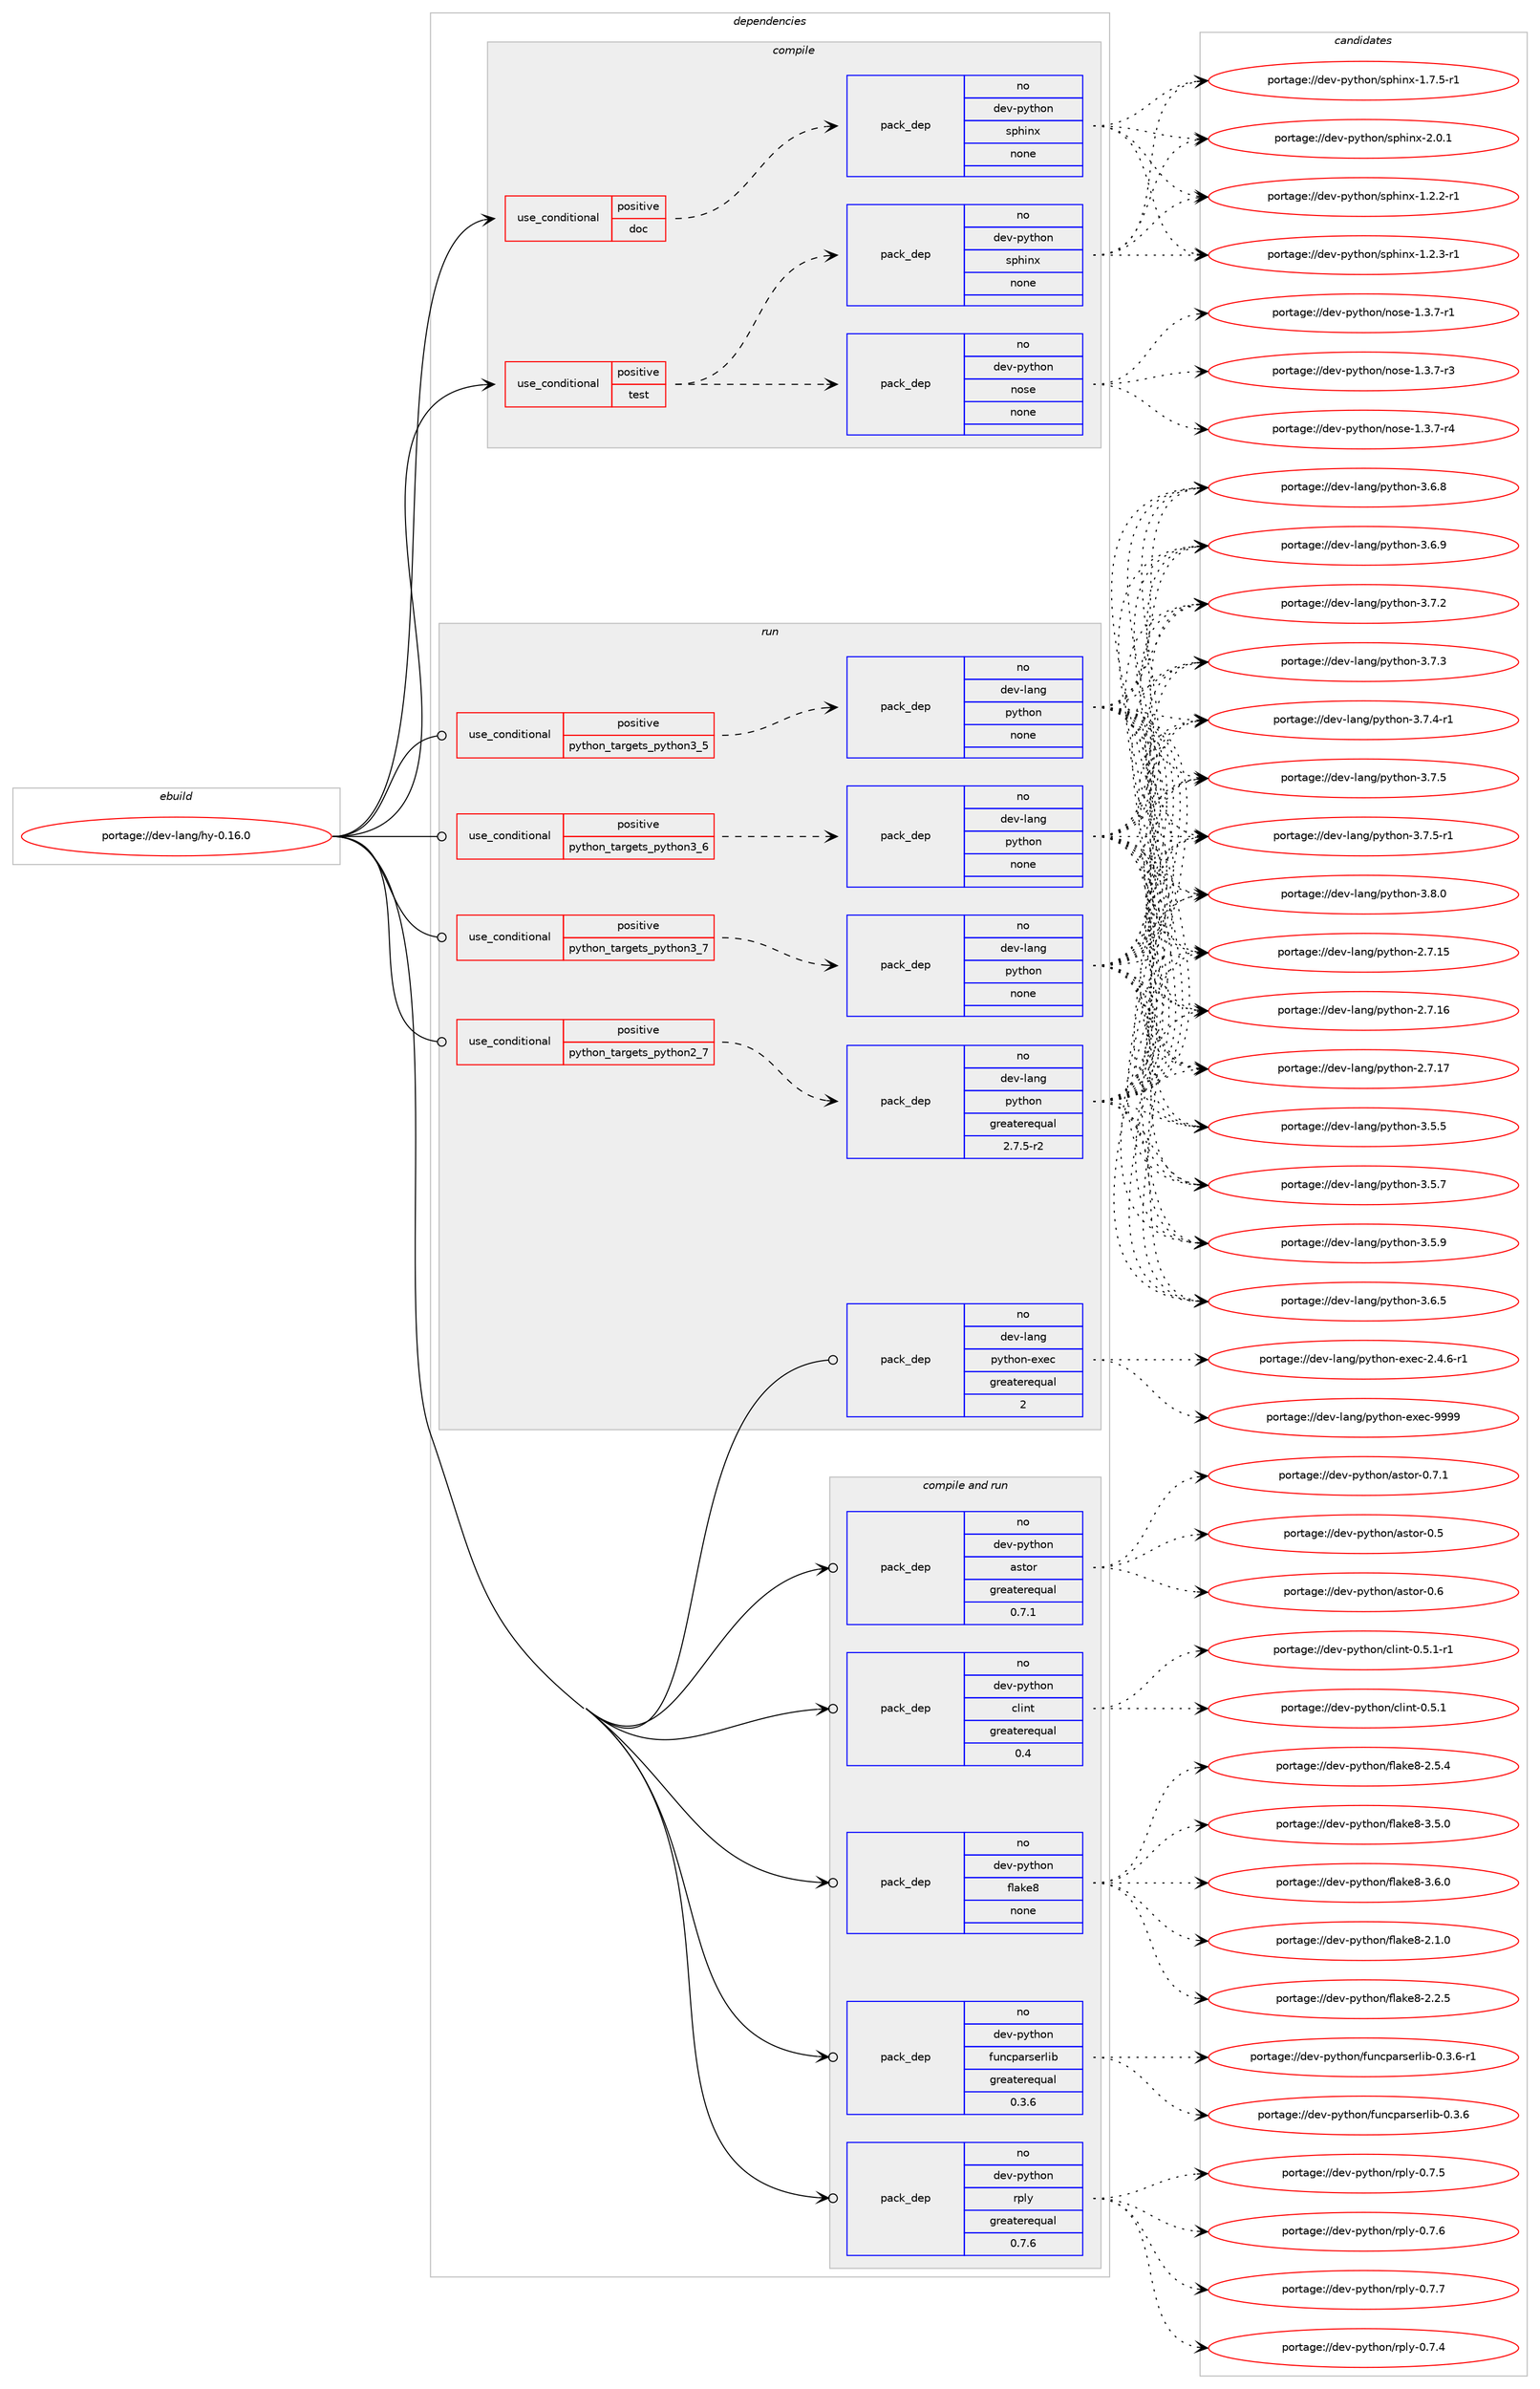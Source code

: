 digraph prolog {

# *************
# Graph options
# *************

newrank=true;
concentrate=true;
compound=true;
graph [rankdir=LR,fontname=Helvetica,fontsize=10,ranksep=1.5];#, ranksep=2.5, nodesep=0.2];
edge  [arrowhead=vee];
node  [fontname=Helvetica,fontsize=10];

# **********
# The ebuild
# **********

subgraph cluster_leftcol {
color=gray;
rank=same;
label=<<i>ebuild</i>>;
id [label="portage://dev-lang/hy-0.16.0", color=red, width=4, href="../dev-lang/hy-0.16.0.svg"];
}

# ****************
# The dependencies
# ****************

subgraph cluster_midcol {
color=gray;
label=<<i>dependencies</i>>;
subgraph cluster_compile {
fillcolor="#eeeeee";
style=filled;
label=<<i>compile</i>>;
subgraph cond19302 {
dependency93812 [label=<<TABLE BORDER="0" CELLBORDER="1" CELLSPACING="0" CELLPADDING="4"><TR><TD ROWSPAN="3" CELLPADDING="10">use_conditional</TD></TR><TR><TD>positive</TD></TR><TR><TD>doc</TD></TR></TABLE>>, shape=none, color=red];
subgraph pack71753 {
dependency93813 [label=<<TABLE BORDER="0" CELLBORDER="1" CELLSPACING="0" CELLPADDING="4" WIDTH="220"><TR><TD ROWSPAN="6" CELLPADDING="30">pack_dep</TD></TR><TR><TD WIDTH="110">no</TD></TR><TR><TD>dev-python</TD></TR><TR><TD>sphinx</TD></TR><TR><TD>none</TD></TR><TR><TD></TD></TR></TABLE>>, shape=none, color=blue];
}
dependency93812:e -> dependency93813:w [weight=20,style="dashed",arrowhead="vee"];
}
id:e -> dependency93812:w [weight=20,style="solid",arrowhead="vee"];
subgraph cond19303 {
dependency93814 [label=<<TABLE BORDER="0" CELLBORDER="1" CELLSPACING="0" CELLPADDING="4"><TR><TD ROWSPAN="3" CELLPADDING="10">use_conditional</TD></TR><TR><TD>positive</TD></TR><TR><TD>test</TD></TR></TABLE>>, shape=none, color=red];
subgraph pack71754 {
dependency93815 [label=<<TABLE BORDER="0" CELLBORDER="1" CELLSPACING="0" CELLPADDING="4" WIDTH="220"><TR><TD ROWSPAN="6" CELLPADDING="30">pack_dep</TD></TR><TR><TD WIDTH="110">no</TD></TR><TR><TD>dev-python</TD></TR><TR><TD>nose</TD></TR><TR><TD>none</TD></TR><TR><TD></TD></TR></TABLE>>, shape=none, color=blue];
}
dependency93814:e -> dependency93815:w [weight=20,style="dashed",arrowhead="vee"];
subgraph pack71755 {
dependency93816 [label=<<TABLE BORDER="0" CELLBORDER="1" CELLSPACING="0" CELLPADDING="4" WIDTH="220"><TR><TD ROWSPAN="6" CELLPADDING="30">pack_dep</TD></TR><TR><TD WIDTH="110">no</TD></TR><TR><TD>dev-python</TD></TR><TR><TD>sphinx</TD></TR><TR><TD>none</TD></TR><TR><TD></TD></TR></TABLE>>, shape=none, color=blue];
}
dependency93814:e -> dependency93816:w [weight=20,style="dashed",arrowhead="vee"];
}
id:e -> dependency93814:w [weight=20,style="solid",arrowhead="vee"];
}
subgraph cluster_compileandrun {
fillcolor="#eeeeee";
style=filled;
label=<<i>compile and run</i>>;
subgraph pack71756 {
dependency93817 [label=<<TABLE BORDER="0" CELLBORDER="1" CELLSPACING="0" CELLPADDING="4" WIDTH="220"><TR><TD ROWSPAN="6" CELLPADDING="30">pack_dep</TD></TR><TR><TD WIDTH="110">no</TD></TR><TR><TD>dev-python</TD></TR><TR><TD>astor</TD></TR><TR><TD>greaterequal</TD></TR><TR><TD>0.7.1</TD></TR></TABLE>>, shape=none, color=blue];
}
id:e -> dependency93817:w [weight=20,style="solid",arrowhead="odotvee"];
subgraph pack71757 {
dependency93818 [label=<<TABLE BORDER="0" CELLBORDER="1" CELLSPACING="0" CELLPADDING="4" WIDTH="220"><TR><TD ROWSPAN="6" CELLPADDING="30">pack_dep</TD></TR><TR><TD WIDTH="110">no</TD></TR><TR><TD>dev-python</TD></TR><TR><TD>clint</TD></TR><TR><TD>greaterequal</TD></TR><TR><TD>0.4</TD></TR></TABLE>>, shape=none, color=blue];
}
id:e -> dependency93818:w [weight=20,style="solid",arrowhead="odotvee"];
subgraph pack71758 {
dependency93819 [label=<<TABLE BORDER="0" CELLBORDER="1" CELLSPACING="0" CELLPADDING="4" WIDTH="220"><TR><TD ROWSPAN="6" CELLPADDING="30">pack_dep</TD></TR><TR><TD WIDTH="110">no</TD></TR><TR><TD>dev-python</TD></TR><TR><TD>flake8</TD></TR><TR><TD>none</TD></TR><TR><TD></TD></TR></TABLE>>, shape=none, color=blue];
}
id:e -> dependency93819:w [weight=20,style="solid",arrowhead="odotvee"];
subgraph pack71759 {
dependency93820 [label=<<TABLE BORDER="0" CELLBORDER="1" CELLSPACING="0" CELLPADDING="4" WIDTH="220"><TR><TD ROWSPAN="6" CELLPADDING="30">pack_dep</TD></TR><TR><TD WIDTH="110">no</TD></TR><TR><TD>dev-python</TD></TR><TR><TD>funcparserlib</TD></TR><TR><TD>greaterequal</TD></TR><TR><TD>0.3.6</TD></TR></TABLE>>, shape=none, color=blue];
}
id:e -> dependency93820:w [weight=20,style="solid",arrowhead="odotvee"];
subgraph pack71760 {
dependency93821 [label=<<TABLE BORDER="0" CELLBORDER="1" CELLSPACING="0" CELLPADDING="4" WIDTH="220"><TR><TD ROWSPAN="6" CELLPADDING="30">pack_dep</TD></TR><TR><TD WIDTH="110">no</TD></TR><TR><TD>dev-python</TD></TR><TR><TD>rply</TD></TR><TR><TD>greaterequal</TD></TR><TR><TD>0.7.6</TD></TR></TABLE>>, shape=none, color=blue];
}
id:e -> dependency93821:w [weight=20,style="solid",arrowhead="odotvee"];
}
subgraph cluster_run {
fillcolor="#eeeeee";
style=filled;
label=<<i>run</i>>;
subgraph cond19304 {
dependency93822 [label=<<TABLE BORDER="0" CELLBORDER="1" CELLSPACING="0" CELLPADDING="4"><TR><TD ROWSPAN="3" CELLPADDING="10">use_conditional</TD></TR><TR><TD>positive</TD></TR><TR><TD>python_targets_python2_7</TD></TR></TABLE>>, shape=none, color=red];
subgraph pack71761 {
dependency93823 [label=<<TABLE BORDER="0" CELLBORDER="1" CELLSPACING="0" CELLPADDING="4" WIDTH="220"><TR><TD ROWSPAN="6" CELLPADDING="30">pack_dep</TD></TR><TR><TD WIDTH="110">no</TD></TR><TR><TD>dev-lang</TD></TR><TR><TD>python</TD></TR><TR><TD>greaterequal</TD></TR><TR><TD>2.7.5-r2</TD></TR></TABLE>>, shape=none, color=blue];
}
dependency93822:e -> dependency93823:w [weight=20,style="dashed",arrowhead="vee"];
}
id:e -> dependency93822:w [weight=20,style="solid",arrowhead="odot"];
subgraph cond19305 {
dependency93824 [label=<<TABLE BORDER="0" CELLBORDER="1" CELLSPACING="0" CELLPADDING="4"><TR><TD ROWSPAN="3" CELLPADDING="10">use_conditional</TD></TR><TR><TD>positive</TD></TR><TR><TD>python_targets_python3_5</TD></TR></TABLE>>, shape=none, color=red];
subgraph pack71762 {
dependency93825 [label=<<TABLE BORDER="0" CELLBORDER="1" CELLSPACING="0" CELLPADDING="4" WIDTH="220"><TR><TD ROWSPAN="6" CELLPADDING="30">pack_dep</TD></TR><TR><TD WIDTH="110">no</TD></TR><TR><TD>dev-lang</TD></TR><TR><TD>python</TD></TR><TR><TD>none</TD></TR><TR><TD></TD></TR></TABLE>>, shape=none, color=blue];
}
dependency93824:e -> dependency93825:w [weight=20,style="dashed",arrowhead="vee"];
}
id:e -> dependency93824:w [weight=20,style="solid",arrowhead="odot"];
subgraph cond19306 {
dependency93826 [label=<<TABLE BORDER="0" CELLBORDER="1" CELLSPACING="0" CELLPADDING="4"><TR><TD ROWSPAN="3" CELLPADDING="10">use_conditional</TD></TR><TR><TD>positive</TD></TR><TR><TD>python_targets_python3_6</TD></TR></TABLE>>, shape=none, color=red];
subgraph pack71763 {
dependency93827 [label=<<TABLE BORDER="0" CELLBORDER="1" CELLSPACING="0" CELLPADDING="4" WIDTH="220"><TR><TD ROWSPAN="6" CELLPADDING="30">pack_dep</TD></TR><TR><TD WIDTH="110">no</TD></TR><TR><TD>dev-lang</TD></TR><TR><TD>python</TD></TR><TR><TD>none</TD></TR><TR><TD></TD></TR></TABLE>>, shape=none, color=blue];
}
dependency93826:e -> dependency93827:w [weight=20,style="dashed",arrowhead="vee"];
}
id:e -> dependency93826:w [weight=20,style="solid",arrowhead="odot"];
subgraph cond19307 {
dependency93828 [label=<<TABLE BORDER="0" CELLBORDER="1" CELLSPACING="0" CELLPADDING="4"><TR><TD ROWSPAN="3" CELLPADDING="10">use_conditional</TD></TR><TR><TD>positive</TD></TR><TR><TD>python_targets_python3_7</TD></TR></TABLE>>, shape=none, color=red];
subgraph pack71764 {
dependency93829 [label=<<TABLE BORDER="0" CELLBORDER="1" CELLSPACING="0" CELLPADDING="4" WIDTH="220"><TR><TD ROWSPAN="6" CELLPADDING="30">pack_dep</TD></TR><TR><TD WIDTH="110">no</TD></TR><TR><TD>dev-lang</TD></TR><TR><TD>python</TD></TR><TR><TD>none</TD></TR><TR><TD></TD></TR></TABLE>>, shape=none, color=blue];
}
dependency93828:e -> dependency93829:w [weight=20,style="dashed",arrowhead="vee"];
}
id:e -> dependency93828:w [weight=20,style="solid",arrowhead="odot"];
subgraph pack71765 {
dependency93830 [label=<<TABLE BORDER="0" CELLBORDER="1" CELLSPACING="0" CELLPADDING="4" WIDTH="220"><TR><TD ROWSPAN="6" CELLPADDING="30">pack_dep</TD></TR><TR><TD WIDTH="110">no</TD></TR><TR><TD>dev-lang</TD></TR><TR><TD>python-exec</TD></TR><TR><TD>greaterequal</TD></TR><TR><TD>2</TD></TR></TABLE>>, shape=none, color=blue];
}
id:e -> dependency93830:w [weight=20,style="solid",arrowhead="odot"];
}
}

# **************
# The candidates
# **************

subgraph cluster_choices {
rank=same;
color=gray;
label=<<i>candidates</i>>;

subgraph choice71753 {
color=black;
nodesep=1;
choiceportage10010111845112121116104111110471151121041051101204549465046504511449 [label="portage://dev-python/sphinx-1.2.2-r1", color=red, width=4,href="../dev-python/sphinx-1.2.2-r1.svg"];
choiceportage10010111845112121116104111110471151121041051101204549465046514511449 [label="portage://dev-python/sphinx-1.2.3-r1", color=red, width=4,href="../dev-python/sphinx-1.2.3-r1.svg"];
choiceportage10010111845112121116104111110471151121041051101204549465546534511449 [label="portage://dev-python/sphinx-1.7.5-r1", color=red, width=4,href="../dev-python/sphinx-1.7.5-r1.svg"];
choiceportage1001011184511212111610411111047115112104105110120455046484649 [label="portage://dev-python/sphinx-2.0.1", color=red, width=4,href="../dev-python/sphinx-2.0.1.svg"];
dependency93813:e -> choiceportage10010111845112121116104111110471151121041051101204549465046504511449:w [style=dotted,weight="100"];
dependency93813:e -> choiceportage10010111845112121116104111110471151121041051101204549465046514511449:w [style=dotted,weight="100"];
dependency93813:e -> choiceportage10010111845112121116104111110471151121041051101204549465546534511449:w [style=dotted,weight="100"];
dependency93813:e -> choiceportage1001011184511212111610411111047115112104105110120455046484649:w [style=dotted,weight="100"];
}
subgraph choice71754 {
color=black;
nodesep=1;
choiceportage10010111845112121116104111110471101111151014549465146554511449 [label="portage://dev-python/nose-1.3.7-r1", color=red, width=4,href="../dev-python/nose-1.3.7-r1.svg"];
choiceportage10010111845112121116104111110471101111151014549465146554511451 [label="portage://dev-python/nose-1.3.7-r3", color=red, width=4,href="../dev-python/nose-1.3.7-r3.svg"];
choiceportage10010111845112121116104111110471101111151014549465146554511452 [label="portage://dev-python/nose-1.3.7-r4", color=red, width=4,href="../dev-python/nose-1.3.7-r4.svg"];
dependency93815:e -> choiceportage10010111845112121116104111110471101111151014549465146554511449:w [style=dotted,weight="100"];
dependency93815:e -> choiceportage10010111845112121116104111110471101111151014549465146554511451:w [style=dotted,weight="100"];
dependency93815:e -> choiceportage10010111845112121116104111110471101111151014549465146554511452:w [style=dotted,weight="100"];
}
subgraph choice71755 {
color=black;
nodesep=1;
choiceportage10010111845112121116104111110471151121041051101204549465046504511449 [label="portage://dev-python/sphinx-1.2.2-r1", color=red, width=4,href="../dev-python/sphinx-1.2.2-r1.svg"];
choiceportage10010111845112121116104111110471151121041051101204549465046514511449 [label="portage://dev-python/sphinx-1.2.3-r1", color=red, width=4,href="../dev-python/sphinx-1.2.3-r1.svg"];
choiceportage10010111845112121116104111110471151121041051101204549465546534511449 [label="portage://dev-python/sphinx-1.7.5-r1", color=red, width=4,href="../dev-python/sphinx-1.7.5-r1.svg"];
choiceportage1001011184511212111610411111047115112104105110120455046484649 [label="portage://dev-python/sphinx-2.0.1", color=red, width=4,href="../dev-python/sphinx-2.0.1.svg"];
dependency93816:e -> choiceportage10010111845112121116104111110471151121041051101204549465046504511449:w [style=dotted,weight="100"];
dependency93816:e -> choiceportage10010111845112121116104111110471151121041051101204549465046514511449:w [style=dotted,weight="100"];
dependency93816:e -> choiceportage10010111845112121116104111110471151121041051101204549465546534511449:w [style=dotted,weight="100"];
dependency93816:e -> choiceportage1001011184511212111610411111047115112104105110120455046484649:w [style=dotted,weight="100"];
}
subgraph choice71756 {
color=black;
nodesep=1;
choiceportage10010111845112121116104111110479711511611111445484653 [label="portage://dev-python/astor-0.5", color=red, width=4,href="../dev-python/astor-0.5.svg"];
choiceportage10010111845112121116104111110479711511611111445484654 [label="portage://dev-python/astor-0.6", color=red, width=4,href="../dev-python/astor-0.6.svg"];
choiceportage100101118451121211161041111104797115116111114454846554649 [label="portage://dev-python/astor-0.7.1", color=red, width=4,href="../dev-python/astor-0.7.1.svg"];
dependency93817:e -> choiceportage10010111845112121116104111110479711511611111445484653:w [style=dotted,weight="100"];
dependency93817:e -> choiceportage10010111845112121116104111110479711511611111445484654:w [style=dotted,weight="100"];
dependency93817:e -> choiceportage100101118451121211161041111104797115116111114454846554649:w [style=dotted,weight="100"];
}
subgraph choice71757 {
color=black;
nodesep=1;
choiceportage100101118451121211161041111104799108105110116454846534649 [label="portage://dev-python/clint-0.5.1", color=red, width=4,href="../dev-python/clint-0.5.1.svg"];
choiceportage1001011184511212111610411111047991081051101164548465346494511449 [label="portage://dev-python/clint-0.5.1-r1", color=red, width=4,href="../dev-python/clint-0.5.1-r1.svg"];
dependency93818:e -> choiceportage100101118451121211161041111104799108105110116454846534649:w [style=dotted,weight="100"];
dependency93818:e -> choiceportage1001011184511212111610411111047991081051101164548465346494511449:w [style=dotted,weight="100"];
}
subgraph choice71758 {
color=black;
nodesep=1;
choiceportage10010111845112121116104111110471021089710710156455046494648 [label="portage://dev-python/flake8-2.1.0", color=red, width=4,href="../dev-python/flake8-2.1.0.svg"];
choiceportage10010111845112121116104111110471021089710710156455046504653 [label="portage://dev-python/flake8-2.2.5", color=red, width=4,href="../dev-python/flake8-2.2.5.svg"];
choiceportage10010111845112121116104111110471021089710710156455046534652 [label="portage://dev-python/flake8-2.5.4", color=red, width=4,href="../dev-python/flake8-2.5.4.svg"];
choiceportage10010111845112121116104111110471021089710710156455146534648 [label="portage://dev-python/flake8-3.5.0", color=red, width=4,href="../dev-python/flake8-3.5.0.svg"];
choiceportage10010111845112121116104111110471021089710710156455146544648 [label="portage://dev-python/flake8-3.6.0", color=red, width=4,href="../dev-python/flake8-3.6.0.svg"];
dependency93819:e -> choiceportage10010111845112121116104111110471021089710710156455046494648:w [style=dotted,weight="100"];
dependency93819:e -> choiceportage10010111845112121116104111110471021089710710156455046504653:w [style=dotted,weight="100"];
dependency93819:e -> choiceportage10010111845112121116104111110471021089710710156455046534652:w [style=dotted,weight="100"];
dependency93819:e -> choiceportage10010111845112121116104111110471021089710710156455146534648:w [style=dotted,weight="100"];
dependency93819:e -> choiceportage10010111845112121116104111110471021089710710156455146544648:w [style=dotted,weight="100"];
}
subgraph choice71759 {
color=black;
nodesep=1;
choiceportage1001011184511212111610411111047102117110991129711411510111410810598454846514654 [label="portage://dev-python/funcparserlib-0.3.6", color=red, width=4,href="../dev-python/funcparserlib-0.3.6.svg"];
choiceportage10010111845112121116104111110471021171109911297114115101114108105984548465146544511449 [label="portage://dev-python/funcparserlib-0.3.6-r1", color=red, width=4,href="../dev-python/funcparserlib-0.3.6-r1.svg"];
dependency93820:e -> choiceportage1001011184511212111610411111047102117110991129711411510111410810598454846514654:w [style=dotted,weight="100"];
dependency93820:e -> choiceportage10010111845112121116104111110471021171109911297114115101114108105984548465146544511449:w [style=dotted,weight="100"];
}
subgraph choice71760 {
color=black;
nodesep=1;
choiceportage1001011184511212111610411111047114112108121454846554652 [label="portage://dev-python/rply-0.7.4", color=red, width=4,href="../dev-python/rply-0.7.4.svg"];
choiceportage1001011184511212111610411111047114112108121454846554653 [label="portage://dev-python/rply-0.7.5", color=red, width=4,href="../dev-python/rply-0.7.5.svg"];
choiceportage1001011184511212111610411111047114112108121454846554654 [label="portage://dev-python/rply-0.7.6", color=red, width=4,href="../dev-python/rply-0.7.6.svg"];
choiceportage1001011184511212111610411111047114112108121454846554655 [label="portage://dev-python/rply-0.7.7", color=red, width=4,href="../dev-python/rply-0.7.7.svg"];
dependency93821:e -> choiceportage1001011184511212111610411111047114112108121454846554652:w [style=dotted,weight="100"];
dependency93821:e -> choiceportage1001011184511212111610411111047114112108121454846554653:w [style=dotted,weight="100"];
dependency93821:e -> choiceportage1001011184511212111610411111047114112108121454846554654:w [style=dotted,weight="100"];
dependency93821:e -> choiceportage1001011184511212111610411111047114112108121454846554655:w [style=dotted,weight="100"];
}
subgraph choice71761 {
color=black;
nodesep=1;
choiceportage10010111845108971101034711212111610411111045504655464953 [label="portage://dev-lang/python-2.7.15", color=red, width=4,href="../dev-lang/python-2.7.15.svg"];
choiceportage10010111845108971101034711212111610411111045504655464954 [label="portage://dev-lang/python-2.7.16", color=red, width=4,href="../dev-lang/python-2.7.16.svg"];
choiceportage10010111845108971101034711212111610411111045504655464955 [label="portage://dev-lang/python-2.7.17", color=red, width=4,href="../dev-lang/python-2.7.17.svg"];
choiceportage100101118451089711010347112121116104111110455146534653 [label="portage://dev-lang/python-3.5.5", color=red, width=4,href="../dev-lang/python-3.5.5.svg"];
choiceportage100101118451089711010347112121116104111110455146534655 [label="portage://dev-lang/python-3.5.7", color=red, width=4,href="../dev-lang/python-3.5.7.svg"];
choiceportage100101118451089711010347112121116104111110455146534657 [label="portage://dev-lang/python-3.5.9", color=red, width=4,href="../dev-lang/python-3.5.9.svg"];
choiceportage100101118451089711010347112121116104111110455146544653 [label="portage://dev-lang/python-3.6.5", color=red, width=4,href="../dev-lang/python-3.6.5.svg"];
choiceportage100101118451089711010347112121116104111110455146544656 [label="portage://dev-lang/python-3.6.8", color=red, width=4,href="../dev-lang/python-3.6.8.svg"];
choiceportage100101118451089711010347112121116104111110455146544657 [label="portage://dev-lang/python-3.6.9", color=red, width=4,href="../dev-lang/python-3.6.9.svg"];
choiceportage100101118451089711010347112121116104111110455146554650 [label="portage://dev-lang/python-3.7.2", color=red, width=4,href="../dev-lang/python-3.7.2.svg"];
choiceportage100101118451089711010347112121116104111110455146554651 [label="portage://dev-lang/python-3.7.3", color=red, width=4,href="../dev-lang/python-3.7.3.svg"];
choiceportage1001011184510897110103471121211161041111104551465546524511449 [label="portage://dev-lang/python-3.7.4-r1", color=red, width=4,href="../dev-lang/python-3.7.4-r1.svg"];
choiceportage100101118451089711010347112121116104111110455146554653 [label="portage://dev-lang/python-3.7.5", color=red, width=4,href="../dev-lang/python-3.7.5.svg"];
choiceportage1001011184510897110103471121211161041111104551465546534511449 [label="portage://dev-lang/python-3.7.5-r1", color=red, width=4,href="../dev-lang/python-3.7.5-r1.svg"];
choiceportage100101118451089711010347112121116104111110455146564648 [label="portage://dev-lang/python-3.8.0", color=red, width=4,href="../dev-lang/python-3.8.0.svg"];
dependency93823:e -> choiceportage10010111845108971101034711212111610411111045504655464953:w [style=dotted,weight="100"];
dependency93823:e -> choiceportage10010111845108971101034711212111610411111045504655464954:w [style=dotted,weight="100"];
dependency93823:e -> choiceportage10010111845108971101034711212111610411111045504655464955:w [style=dotted,weight="100"];
dependency93823:e -> choiceportage100101118451089711010347112121116104111110455146534653:w [style=dotted,weight="100"];
dependency93823:e -> choiceportage100101118451089711010347112121116104111110455146534655:w [style=dotted,weight="100"];
dependency93823:e -> choiceportage100101118451089711010347112121116104111110455146534657:w [style=dotted,weight="100"];
dependency93823:e -> choiceportage100101118451089711010347112121116104111110455146544653:w [style=dotted,weight="100"];
dependency93823:e -> choiceportage100101118451089711010347112121116104111110455146544656:w [style=dotted,weight="100"];
dependency93823:e -> choiceportage100101118451089711010347112121116104111110455146544657:w [style=dotted,weight="100"];
dependency93823:e -> choiceportage100101118451089711010347112121116104111110455146554650:w [style=dotted,weight="100"];
dependency93823:e -> choiceportage100101118451089711010347112121116104111110455146554651:w [style=dotted,weight="100"];
dependency93823:e -> choiceportage1001011184510897110103471121211161041111104551465546524511449:w [style=dotted,weight="100"];
dependency93823:e -> choiceportage100101118451089711010347112121116104111110455146554653:w [style=dotted,weight="100"];
dependency93823:e -> choiceportage1001011184510897110103471121211161041111104551465546534511449:w [style=dotted,weight="100"];
dependency93823:e -> choiceportage100101118451089711010347112121116104111110455146564648:w [style=dotted,weight="100"];
}
subgraph choice71762 {
color=black;
nodesep=1;
choiceportage10010111845108971101034711212111610411111045504655464953 [label="portage://dev-lang/python-2.7.15", color=red, width=4,href="../dev-lang/python-2.7.15.svg"];
choiceportage10010111845108971101034711212111610411111045504655464954 [label="portage://dev-lang/python-2.7.16", color=red, width=4,href="../dev-lang/python-2.7.16.svg"];
choiceportage10010111845108971101034711212111610411111045504655464955 [label="portage://dev-lang/python-2.7.17", color=red, width=4,href="../dev-lang/python-2.7.17.svg"];
choiceportage100101118451089711010347112121116104111110455146534653 [label="portage://dev-lang/python-3.5.5", color=red, width=4,href="../dev-lang/python-3.5.5.svg"];
choiceportage100101118451089711010347112121116104111110455146534655 [label="portage://dev-lang/python-3.5.7", color=red, width=4,href="../dev-lang/python-3.5.7.svg"];
choiceportage100101118451089711010347112121116104111110455146534657 [label="portage://dev-lang/python-3.5.9", color=red, width=4,href="../dev-lang/python-3.5.9.svg"];
choiceportage100101118451089711010347112121116104111110455146544653 [label="portage://dev-lang/python-3.6.5", color=red, width=4,href="../dev-lang/python-3.6.5.svg"];
choiceportage100101118451089711010347112121116104111110455146544656 [label="portage://dev-lang/python-3.6.8", color=red, width=4,href="../dev-lang/python-3.6.8.svg"];
choiceportage100101118451089711010347112121116104111110455146544657 [label="portage://dev-lang/python-3.6.9", color=red, width=4,href="../dev-lang/python-3.6.9.svg"];
choiceportage100101118451089711010347112121116104111110455146554650 [label="portage://dev-lang/python-3.7.2", color=red, width=4,href="../dev-lang/python-3.7.2.svg"];
choiceportage100101118451089711010347112121116104111110455146554651 [label="portage://dev-lang/python-3.7.3", color=red, width=4,href="../dev-lang/python-3.7.3.svg"];
choiceportage1001011184510897110103471121211161041111104551465546524511449 [label="portage://dev-lang/python-3.7.4-r1", color=red, width=4,href="../dev-lang/python-3.7.4-r1.svg"];
choiceportage100101118451089711010347112121116104111110455146554653 [label="portage://dev-lang/python-3.7.5", color=red, width=4,href="../dev-lang/python-3.7.5.svg"];
choiceportage1001011184510897110103471121211161041111104551465546534511449 [label="portage://dev-lang/python-3.7.5-r1", color=red, width=4,href="../dev-lang/python-3.7.5-r1.svg"];
choiceportage100101118451089711010347112121116104111110455146564648 [label="portage://dev-lang/python-3.8.0", color=red, width=4,href="../dev-lang/python-3.8.0.svg"];
dependency93825:e -> choiceportage10010111845108971101034711212111610411111045504655464953:w [style=dotted,weight="100"];
dependency93825:e -> choiceportage10010111845108971101034711212111610411111045504655464954:w [style=dotted,weight="100"];
dependency93825:e -> choiceportage10010111845108971101034711212111610411111045504655464955:w [style=dotted,weight="100"];
dependency93825:e -> choiceportage100101118451089711010347112121116104111110455146534653:w [style=dotted,weight="100"];
dependency93825:e -> choiceportage100101118451089711010347112121116104111110455146534655:w [style=dotted,weight="100"];
dependency93825:e -> choiceportage100101118451089711010347112121116104111110455146534657:w [style=dotted,weight="100"];
dependency93825:e -> choiceportage100101118451089711010347112121116104111110455146544653:w [style=dotted,weight="100"];
dependency93825:e -> choiceportage100101118451089711010347112121116104111110455146544656:w [style=dotted,weight="100"];
dependency93825:e -> choiceportage100101118451089711010347112121116104111110455146544657:w [style=dotted,weight="100"];
dependency93825:e -> choiceportage100101118451089711010347112121116104111110455146554650:w [style=dotted,weight="100"];
dependency93825:e -> choiceportage100101118451089711010347112121116104111110455146554651:w [style=dotted,weight="100"];
dependency93825:e -> choiceportage1001011184510897110103471121211161041111104551465546524511449:w [style=dotted,weight="100"];
dependency93825:e -> choiceportage100101118451089711010347112121116104111110455146554653:w [style=dotted,weight="100"];
dependency93825:e -> choiceportage1001011184510897110103471121211161041111104551465546534511449:w [style=dotted,weight="100"];
dependency93825:e -> choiceportage100101118451089711010347112121116104111110455146564648:w [style=dotted,weight="100"];
}
subgraph choice71763 {
color=black;
nodesep=1;
choiceportage10010111845108971101034711212111610411111045504655464953 [label="portage://dev-lang/python-2.7.15", color=red, width=4,href="../dev-lang/python-2.7.15.svg"];
choiceportage10010111845108971101034711212111610411111045504655464954 [label="portage://dev-lang/python-2.7.16", color=red, width=4,href="../dev-lang/python-2.7.16.svg"];
choiceportage10010111845108971101034711212111610411111045504655464955 [label="portage://dev-lang/python-2.7.17", color=red, width=4,href="../dev-lang/python-2.7.17.svg"];
choiceportage100101118451089711010347112121116104111110455146534653 [label="portage://dev-lang/python-3.5.5", color=red, width=4,href="../dev-lang/python-3.5.5.svg"];
choiceportage100101118451089711010347112121116104111110455146534655 [label="portage://dev-lang/python-3.5.7", color=red, width=4,href="../dev-lang/python-3.5.7.svg"];
choiceportage100101118451089711010347112121116104111110455146534657 [label="portage://dev-lang/python-3.5.9", color=red, width=4,href="../dev-lang/python-3.5.9.svg"];
choiceportage100101118451089711010347112121116104111110455146544653 [label="portage://dev-lang/python-3.6.5", color=red, width=4,href="../dev-lang/python-3.6.5.svg"];
choiceportage100101118451089711010347112121116104111110455146544656 [label="portage://dev-lang/python-3.6.8", color=red, width=4,href="../dev-lang/python-3.6.8.svg"];
choiceportage100101118451089711010347112121116104111110455146544657 [label="portage://dev-lang/python-3.6.9", color=red, width=4,href="../dev-lang/python-3.6.9.svg"];
choiceportage100101118451089711010347112121116104111110455146554650 [label="portage://dev-lang/python-3.7.2", color=red, width=4,href="../dev-lang/python-3.7.2.svg"];
choiceportage100101118451089711010347112121116104111110455146554651 [label="portage://dev-lang/python-3.7.3", color=red, width=4,href="../dev-lang/python-3.7.3.svg"];
choiceportage1001011184510897110103471121211161041111104551465546524511449 [label="portage://dev-lang/python-3.7.4-r1", color=red, width=4,href="../dev-lang/python-3.7.4-r1.svg"];
choiceportage100101118451089711010347112121116104111110455146554653 [label="portage://dev-lang/python-3.7.5", color=red, width=4,href="../dev-lang/python-3.7.5.svg"];
choiceportage1001011184510897110103471121211161041111104551465546534511449 [label="portage://dev-lang/python-3.7.5-r1", color=red, width=4,href="../dev-lang/python-3.7.5-r1.svg"];
choiceportage100101118451089711010347112121116104111110455146564648 [label="portage://dev-lang/python-3.8.0", color=red, width=4,href="../dev-lang/python-3.8.0.svg"];
dependency93827:e -> choiceportage10010111845108971101034711212111610411111045504655464953:w [style=dotted,weight="100"];
dependency93827:e -> choiceportage10010111845108971101034711212111610411111045504655464954:w [style=dotted,weight="100"];
dependency93827:e -> choiceportage10010111845108971101034711212111610411111045504655464955:w [style=dotted,weight="100"];
dependency93827:e -> choiceportage100101118451089711010347112121116104111110455146534653:w [style=dotted,weight="100"];
dependency93827:e -> choiceportage100101118451089711010347112121116104111110455146534655:w [style=dotted,weight="100"];
dependency93827:e -> choiceportage100101118451089711010347112121116104111110455146534657:w [style=dotted,weight="100"];
dependency93827:e -> choiceportage100101118451089711010347112121116104111110455146544653:w [style=dotted,weight="100"];
dependency93827:e -> choiceportage100101118451089711010347112121116104111110455146544656:w [style=dotted,weight="100"];
dependency93827:e -> choiceportage100101118451089711010347112121116104111110455146544657:w [style=dotted,weight="100"];
dependency93827:e -> choiceportage100101118451089711010347112121116104111110455146554650:w [style=dotted,weight="100"];
dependency93827:e -> choiceportage100101118451089711010347112121116104111110455146554651:w [style=dotted,weight="100"];
dependency93827:e -> choiceportage1001011184510897110103471121211161041111104551465546524511449:w [style=dotted,weight="100"];
dependency93827:e -> choiceportage100101118451089711010347112121116104111110455146554653:w [style=dotted,weight="100"];
dependency93827:e -> choiceportage1001011184510897110103471121211161041111104551465546534511449:w [style=dotted,weight="100"];
dependency93827:e -> choiceportage100101118451089711010347112121116104111110455146564648:w [style=dotted,weight="100"];
}
subgraph choice71764 {
color=black;
nodesep=1;
choiceportage10010111845108971101034711212111610411111045504655464953 [label="portage://dev-lang/python-2.7.15", color=red, width=4,href="../dev-lang/python-2.7.15.svg"];
choiceportage10010111845108971101034711212111610411111045504655464954 [label="portage://dev-lang/python-2.7.16", color=red, width=4,href="../dev-lang/python-2.7.16.svg"];
choiceportage10010111845108971101034711212111610411111045504655464955 [label="portage://dev-lang/python-2.7.17", color=red, width=4,href="../dev-lang/python-2.7.17.svg"];
choiceportage100101118451089711010347112121116104111110455146534653 [label="portage://dev-lang/python-3.5.5", color=red, width=4,href="../dev-lang/python-3.5.5.svg"];
choiceportage100101118451089711010347112121116104111110455146534655 [label="portage://dev-lang/python-3.5.7", color=red, width=4,href="../dev-lang/python-3.5.7.svg"];
choiceportage100101118451089711010347112121116104111110455146534657 [label="portage://dev-lang/python-3.5.9", color=red, width=4,href="../dev-lang/python-3.5.9.svg"];
choiceportage100101118451089711010347112121116104111110455146544653 [label="portage://dev-lang/python-3.6.5", color=red, width=4,href="../dev-lang/python-3.6.5.svg"];
choiceportage100101118451089711010347112121116104111110455146544656 [label="portage://dev-lang/python-3.6.8", color=red, width=4,href="../dev-lang/python-3.6.8.svg"];
choiceportage100101118451089711010347112121116104111110455146544657 [label="portage://dev-lang/python-3.6.9", color=red, width=4,href="../dev-lang/python-3.6.9.svg"];
choiceportage100101118451089711010347112121116104111110455146554650 [label="portage://dev-lang/python-3.7.2", color=red, width=4,href="../dev-lang/python-3.7.2.svg"];
choiceportage100101118451089711010347112121116104111110455146554651 [label="portage://dev-lang/python-3.7.3", color=red, width=4,href="../dev-lang/python-3.7.3.svg"];
choiceportage1001011184510897110103471121211161041111104551465546524511449 [label="portage://dev-lang/python-3.7.4-r1", color=red, width=4,href="../dev-lang/python-3.7.4-r1.svg"];
choiceportage100101118451089711010347112121116104111110455146554653 [label="portage://dev-lang/python-3.7.5", color=red, width=4,href="../dev-lang/python-3.7.5.svg"];
choiceportage1001011184510897110103471121211161041111104551465546534511449 [label="portage://dev-lang/python-3.7.5-r1", color=red, width=4,href="../dev-lang/python-3.7.5-r1.svg"];
choiceportage100101118451089711010347112121116104111110455146564648 [label="portage://dev-lang/python-3.8.0", color=red, width=4,href="../dev-lang/python-3.8.0.svg"];
dependency93829:e -> choiceportage10010111845108971101034711212111610411111045504655464953:w [style=dotted,weight="100"];
dependency93829:e -> choiceportage10010111845108971101034711212111610411111045504655464954:w [style=dotted,weight="100"];
dependency93829:e -> choiceportage10010111845108971101034711212111610411111045504655464955:w [style=dotted,weight="100"];
dependency93829:e -> choiceportage100101118451089711010347112121116104111110455146534653:w [style=dotted,weight="100"];
dependency93829:e -> choiceportage100101118451089711010347112121116104111110455146534655:w [style=dotted,weight="100"];
dependency93829:e -> choiceportage100101118451089711010347112121116104111110455146534657:w [style=dotted,weight="100"];
dependency93829:e -> choiceportage100101118451089711010347112121116104111110455146544653:w [style=dotted,weight="100"];
dependency93829:e -> choiceportage100101118451089711010347112121116104111110455146544656:w [style=dotted,weight="100"];
dependency93829:e -> choiceportage100101118451089711010347112121116104111110455146544657:w [style=dotted,weight="100"];
dependency93829:e -> choiceportage100101118451089711010347112121116104111110455146554650:w [style=dotted,weight="100"];
dependency93829:e -> choiceportage100101118451089711010347112121116104111110455146554651:w [style=dotted,weight="100"];
dependency93829:e -> choiceportage1001011184510897110103471121211161041111104551465546524511449:w [style=dotted,weight="100"];
dependency93829:e -> choiceportage100101118451089711010347112121116104111110455146554653:w [style=dotted,weight="100"];
dependency93829:e -> choiceportage1001011184510897110103471121211161041111104551465546534511449:w [style=dotted,weight="100"];
dependency93829:e -> choiceportage100101118451089711010347112121116104111110455146564648:w [style=dotted,weight="100"];
}
subgraph choice71765 {
color=black;
nodesep=1;
choiceportage10010111845108971101034711212111610411111045101120101994550465246544511449 [label="portage://dev-lang/python-exec-2.4.6-r1", color=red, width=4,href="../dev-lang/python-exec-2.4.6-r1.svg"];
choiceportage10010111845108971101034711212111610411111045101120101994557575757 [label="portage://dev-lang/python-exec-9999", color=red, width=4,href="../dev-lang/python-exec-9999.svg"];
dependency93830:e -> choiceportage10010111845108971101034711212111610411111045101120101994550465246544511449:w [style=dotted,weight="100"];
dependency93830:e -> choiceportage10010111845108971101034711212111610411111045101120101994557575757:w [style=dotted,weight="100"];
}
}

}
